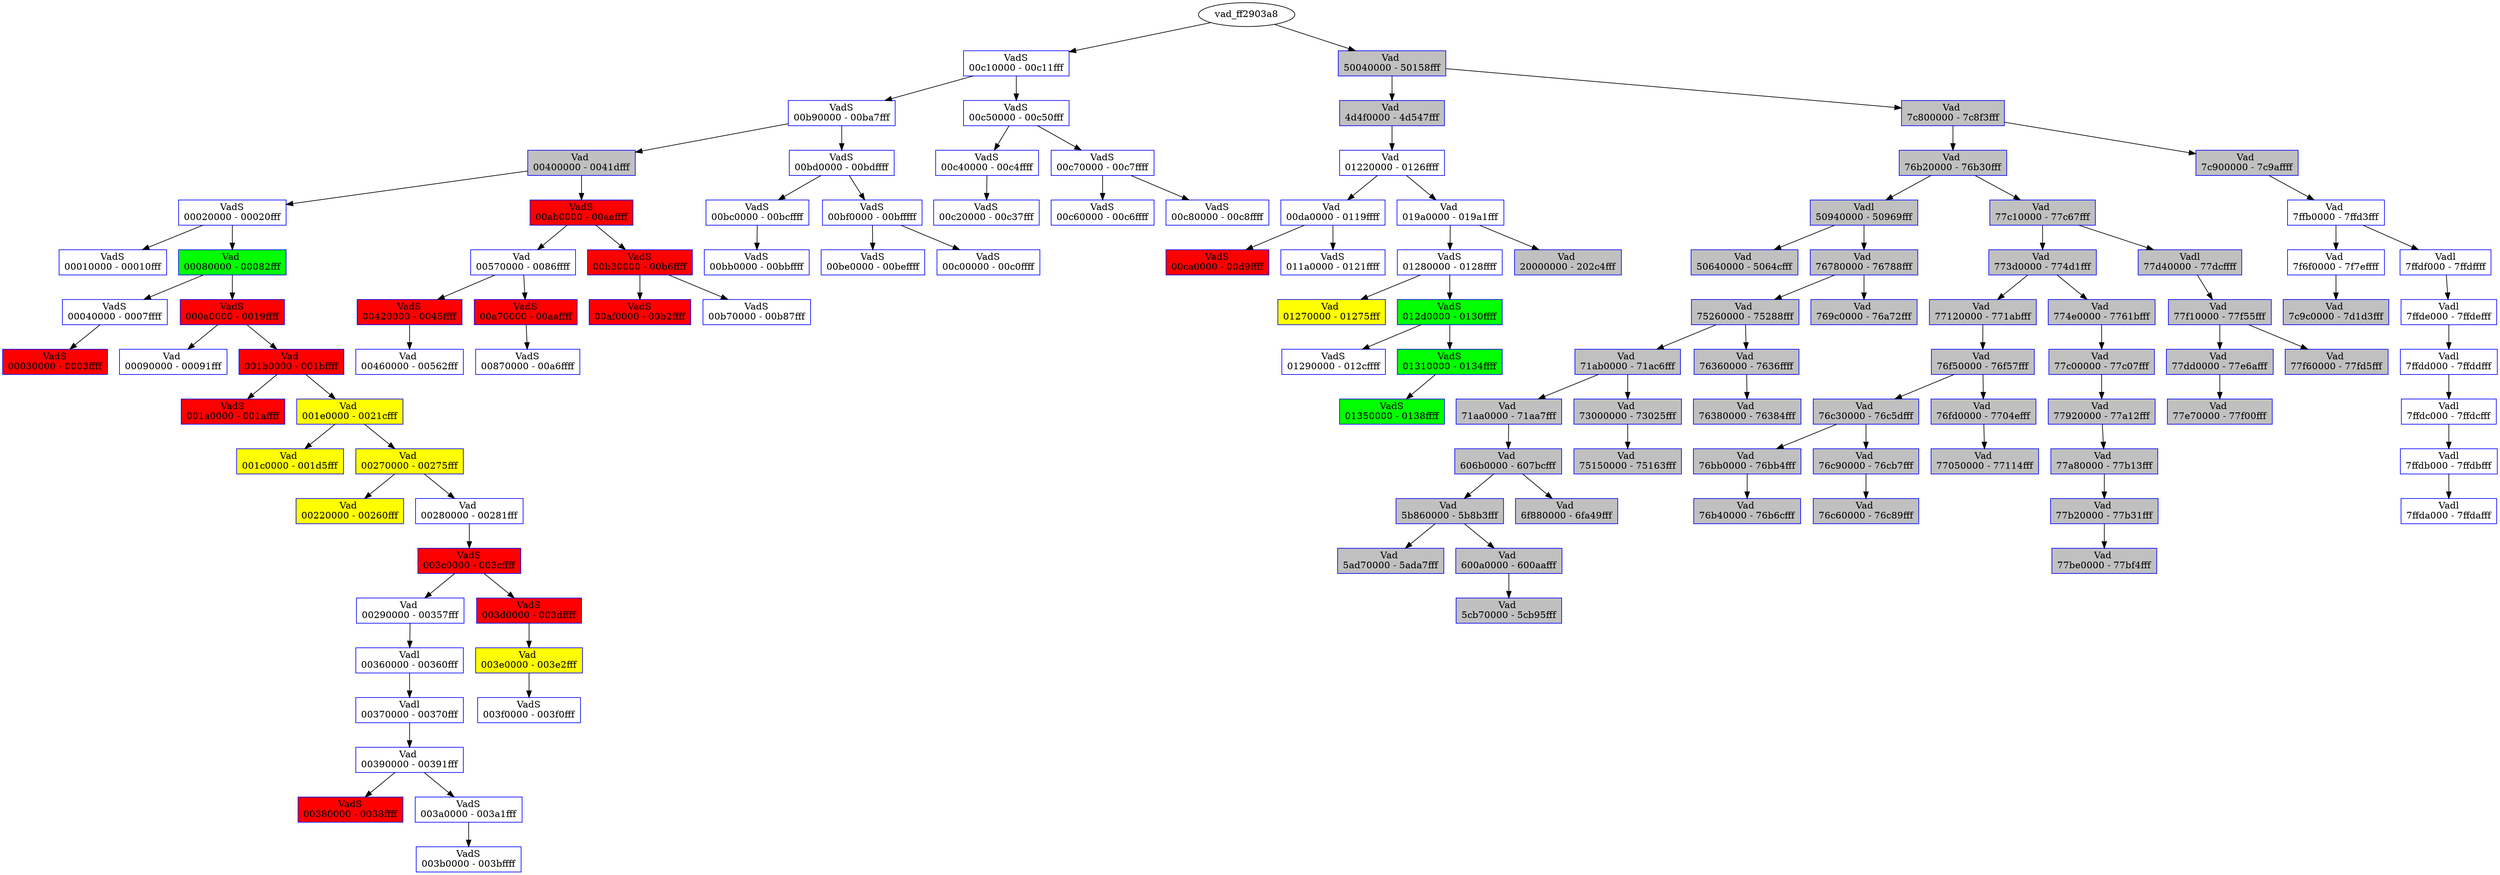 /* Pid:    468 */
digraph processtree {
graph [rankdir = "TB"];
vad_ff2903a8 -> vad_ff2186a0
vad_ff2186a0 [label = "{ VadS\n00c10000 - 00c11fff }"shape = "record" color = "blue" style = "filled" fillcolor = "white"];
vad_ff2186a0 -> vad_ff3b70c0
vad_ff3b70c0 [label = "{ VadS\n00b90000 - 00ba7fff }"shape = "record" color = "blue" style = "filled" fillcolor = "white"];
vad_ff3b70c0 -> vad_ff1e5b60
vad_ff1e5b60 [label = "{ Vad \n00400000 - 0041dfff }"shape = "record" color = "blue" style = "filled" fillcolor = "gray"];
vad_ff1e5b60 -> vad_80ffb0a8
vad_80ffb0a8 [label = "{ VadS\n00020000 - 00020fff }"shape = "record" color = "blue" style = "filled" fillcolor = "white"];
vad_80ffb0a8 -> vad_80ff8fa8
vad_80ff8fa8 [label = "{ VadS\n00010000 - 00010fff }"shape = "record" color = "blue" style = "filled" fillcolor = "white"];
vad_80ffb0a8 -> vad_ff1ea898
vad_ff1ea898 [label = "{ Vad \n00080000 - 00082fff }"shape = "record" color = "blue" style = "filled" fillcolor = "green"];
vad_ff1ea898 -> vad_ff3bf6d8
vad_ff3bf6d8 [label = "{ VadS\n00040000 - 0007ffff }"shape = "record" color = "blue" style = "filled" fillcolor = "white"];
vad_ff3bf6d8 -> vad_81046688
vad_81046688 [label = "{ VadS\n00030000 - 0003ffff }"shape = "record" color = "blue" style = "filled" fillcolor = "red"];
vad_ff1ea898 -> vad_ff3c0688
vad_ff3c0688 [label = "{ VadS\n000a0000 - 0019ffff }"shape = "record" color = "blue" style = "filled" fillcolor = "red"];
vad_ff3c0688 -> vad_ff1ea380
vad_ff1ea380 [label = "{ Vad \n00090000 - 00091fff }"shape = "record" color = "blue" style = "filled" fillcolor = "white"];
vad_ff3c0688 -> vad_ff1ea320
vad_ff1ea320 [label = "{ Vad \n001b0000 - 001bffff }"shape = "record" color = "blue" style = "filled" fillcolor = "red"];
vad_ff1ea320 -> vad_ff3be820
vad_ff3be820 [label = "{ VadS\n001a0000 - 001affff }"shape = "record" color = "blue" style = "filled" fillcolor = "red"];
vad_ff1ea320 -> vad_ff290620
vad_ff290620 [label = "{ Vad \n001e0000 - 0021cfff }"shape = "record" color = "blue" style = "filled" fillcolor = "yellow"];
vad_ff290620 -> vad_ff2129c8
vad_ff2129c8 [label = "{ Vad \n001c0000 - 001d5fff }"shape = "record" color = "blue" style = "filled" fillcolor = "yellow"];
vad_ff290620 -> vad_ff1ea4a0
vad_ff1ea4a0 [label = "{ Vad \n00270000 - 00275fff }"shape = "record" color = "blue" style = "filled" fillcolor = "yellow"];
vad_ff1ea4a0 -> vad_ff13e938
vad_ff13e938 [label = "{ Vad \n00220000 - 00260fff }"shape = "record" color = "blue" style = "filled" fillcolor = "yellow"];
vad_ff1ea4a0 -> vad_ff3a55b8
vad_ff3a55b8 [label = "{ Vad \n00280000 - 00281fff }"shape = "record" color = "blue" style = "filled" fillcolor = "white"];
vad_ff3a55b8 -> vad_80f58a98
vad_80f58a98 [label = "{ VadS\n003c0000 - 003cffff }"shape = "record" color = "blue" style = "filled" fillcolor = "red"];
vad_80f58a98 -> vad_80fe34b0
vad_80fe34b0 [label = "{ Vad \n00290000 - 00357fff }"shape = "record" color = "blue" style = "filled" fillcolor = "white"];
vad_80fe34b0 -> vad_ff3a9600
vad_ff3a9600 [label = "{ Vadl\n00360000 - 00360fff }"shape = "record" color = "blue" style = "filled" fillcolor = "white"];
vad_ff3a9600 -> vad_80f74cf8
vad_80f74cf8 [label = "{ Vadl\n00370000 - 00370fff }"shape = "record" color = "blue" style = "filled" fillcolor = "white"];
vad_80f74cf8 -> vad_ff23df98
vad_ff23df98 [label = "{ Vad \n00390000 - 00391fff }"shape = "record" color = "blue" style = "filled" fillcolor = "white"];
vad_ff23df98 -> vad_80fd2cd8
vad_80fd2cd8 [label = "{ VadS\n00380000 - 0038ffff }"shape = "record" color = "blue" style = "filled" fillcolor = "red"];
vad_ff23df98 -> vad_ff2a39e8
vad_ff2a39e8 [label = "{ VadS\n003a0000 - 003a1fff }"shape = "record" color = "blue" style = "filled" fillcolor = "white"];
vad_ff2a39e8 -> vad_81023218
vad_81023218 [label = "{ VadS\n003b0000 - 003bffff }"shape = "record" color = "blue" style = "filled" fillcolor = "white"];
vad_80f58a98 -> vad_81048408
vad_81048408 [label = "{ VadS\n003d0000 - 003dffff }"shape = "record" color = "blue" style = "filled" fillcolor = "red"];
vad_81048408 -> vad_80fe34e0
vad_80fe34e0 [label = "{ Vad \n003e0000 - 003e2fff }"shape = "record" color = "blue" style = "filled" fillcolor = "yellow"];
vad_80fe34e0 -> vad_80fb0bf0
vad_80fb0bf0 [label = "{ VadS\n003f0000 - 003f0fff }"shape = "record" color = "blue" style = "filled" fillcolor = "white"];
vad_ff1e5b60 -> vad_80ffd308
vad_80ffd308 [label = "{ VadS\n00ab0000 - 00aeffff }"shape = "record" color = "blue" style = "filled" fillcolor = "red"];
vad_80ffd308 -> vad_80f19228
vad_80f19228 [label = "{ Vad \n00570000 - 0086ffff }"shape = "record" color = "blue" style = "filled" fillcolor = "white"];
vad_80f19228 -> vad_ff3befe8
vad_ff3befe8 [label = "{ VadS\n00420000 - 0045ffff }"shape = "record" color = "blue" style = "filled" fillcolor = "red"];
vad_ff3befe8 -> vad_80f192e0
vad_80f192e0 [label = "{ Vad \n00460000 - 00562fff }"shape = "record" color = "blue" style = "filled" fillcolor = "white"];
vad_80f19228 -> vad_80ff5880
vad_80ff5880 [label = "{ VadS\n00a70000 - 00aaffff }"shape = "record" color = "blue" style = "filled" fillcolor = "red"];
vad_80ff5880 -> vad_80f06b28
vad_80f06b28 [label = "{ VadS\n00870000 - 00a6ffff }"shape = "record" color = "blue" style = "filled" fillcolor = "white"];
vad_80ffd308 -> vad_80f31890
vad_80f31890 [label = "{ VadS\n00b30000 - 00b6ffff }"shape = "record" color = "blue" style = "filled" fillcolor = "red"];
vad_80f31890 -> vad_80fb64a8
vad_80fb64a8 [label = "{ VadS\n00af0000 - 00b2ffff }"shape = "record" color = "blue" style = "filled" fillcolor = "red"];
vad_80f31890 -> vad_810b41a8
vad_810b41a8 [label = "{ VadS\n00b70000 - 00b87fff }"shape = "record" color = "blue" style = "filled" fillcolor = "white"];
vad_ff3b70c0 -> vad_80fb0bb0
vad_80fb0bb0 [label = "{ VadS\n00bd0000 - 00bdffff }"shape = "record" color = "blue" style = "filled" fillcolor = "white"];
vad_80fb0bb0 -> vad_ff1e0d70
vad_ff1e0d70 [label = "{ VadS\n00bc0000 - 00bcffff }"shape = "record" color = "blue" style = "filled" fillcolor = "white"];
vad_ff1e0d70 -> vad_ff131ac0
vad_ff131ac0 [label = "{ VadS\n00bb0000 - 00bbffff }"shape = "record" color = "blue" style = "filled" fillcolor = "white"];
vad_80fb0bb0 -> vad_80f09f08
vad_80f09f08 [label = "{ VadS\n00bf0000 - 00bfffff }"shape = "record" color = "blue" style = "filled" fillcolor = "white"];
vad_80f09f08 -> vad_ff2105f0
vad_ff2105f0 [label = "{ VadS\n00be0000 - 00beffff }"shape = "record" color = "blue" style = "filled" fillcolor = "white"];
vad_80f09f08 -> vad_ff256d98
vad_ff256d98 [label = "{ VadS\n00c00000 - 00c0ffff }"shape = "record" color = "blue" style = "filled" fillcolor = "white"];
vad_ff2186a0 -> vad_ff38b2f8
vad_ff38b2f8 [label = "{ VadS\n00c50000 - 00c50fff }"shape = "record" color = "blue" style = "filled" fillcolor = "white"];
vad_ff38b2f8 -> vad_ff2a4ad0
vad_ff2a4ad0 [label = "{ VadS\n00c40000 - 00c4ffff }"shape = "record" color = "blue" style = "filled" fillcolor = "white"];
vad_ff2a4ad0 -> vad_ff1225c8
vad_ff1225c8 [label = "{ VadS\n00c20000 - 00c37fff }"shape = "record" color = "blue" style = "filled" fillcolor = "white"];
vad_ff38b2f8 -> vad_ff281d80
vad_ff281d80 [label = "{ VadS\n00c70000 - 00c7ffff }"shape = "record" color = "blue" style = "filled" fillcolor = "white"];
vad_ff281d80 -> vad_ff3a10e8
vad_ff3a10e8 [label = "{ VadS\n00c60000 - 00c6ffff }"shape = "record" color = "blue" style = "filled" fillcolor = "white"];
vad_ff281d80 -> vad_ff1fa728
vad_ff1fa728 [label = "{ VadS\n00c80000 - 00c8ffff }"shape = "record" color = "blue" style = "filled" fillcolor = "white"];
vad_ff2903a8 -> vad_ff290210
vad_ff290210 [label = "{ Vad \n50040000 - 50158fff }"shape = "record" color = "blue" style = "filled" fillcolor = "gray"];
vad_ff290210 -> vad_ff3a8fa8
vad_ff3a8fa8 [label = "{ Vad \n4d4f0000 - 4d547fff }"shape = "record" color = "blue" style = "filled" fillcolor = "gray"];
vad_ff3a8fa8 -> vad_ff1f7be8
vad_ff1f7be8 [label = "{ Vad \n01220000 - 0126ffff }"shape = "record" color = "blue" style = "filled" fillcolor = "white"];
vad_ff1f7be8 -> vad_ff238b70
vad_ff238b70 [label = "{ Vad \n00da0000 - 0119ffff }"shape = "record" color = "blue" style = "filled" fillcolor = "white"];
vad_ff238b70 -> vad_ff38cf68
vad_ff38cf68 [label = "{ VadS\n00ca0000 - 00d9ffff }"shape = "record" color = "blue" style = "filled" fillcolor = "red"];
vad_ff238b70 -> vad_ff270f68
vad_ff270f68 [label = "{ VadS\n011a0000 - 0121ffff }"shape = "record" color = "blue" style = "filled" fillcolor = "white"];
vad_ff1f7be8 -> vad_ff3a8fd8
vad_ff3a8fd8 [label = "{ Vad \n019a0000 - 019a1fff }"shape = "record" color = "blue" style = "filled" fillcolor = "white"];
vad_ff3a8fd8 -> vad_80fbaf68
vad_80fbaf68 [label = "{ VadS\n01280000 - 0128ffff }"shape = "record" color = "blue" style = "filled" fillcolor = "white"];
vad_80fbaf68 -> vad_81001f68
vad_81001f68 [label = "{ Vad \n01270000 - 01275fff }"shape = "record" color = "blue" style = "filled" fillcolor = "yellow"];
vad_80fbaf68 -> vad_80f099a0
vad_80f099a0 [label = "{ VadS\n012d0000 - 0130ffff }"shape = "record" color = "blue" style = "filled" fillcolor = "green"];
vad_80f099a0 -> vad_ff23a200
vad_ff23a200 [label = "{ VadS\n01290000 - 012cffff }"shape = "record" color = "blue" style = "filled" fillcolor = "white"];
vad_80f099a0 -> vad_ff25b398
vad_ff25b398 [label = "{ VadS\n01310000 - 0134ffff }"shape = "record" color = "blue" style = "filled" fillcolor = "green"];
vad_ff25b398 -> vad_ff3b2be8
vad_ff3b2be8 [label = "{ VadS\n01350000 - 0138ffff }"shape = "record" color = "blue" style = "filled" fillcolor = "green"];
vad_ff3a8fd8 -> vad_ff271ce8
vad_ff271ce8 [label = "{ Vad \n20000000 - 202c4fff }"shape = "record" color = "blue" style = "filled" fillcolor = "gray"];
vad_ff290210 -> vad_ff21d988
vad_ff21d988 [label = "{ Vad \n7c800000 - 7c8f3fff }"shape = "record" color = "blue" style = "filled" fillcolor = "gray"];
vad_ff21d988 -> vad_ff2122e0
vad_ff2122e0 [label = "{ Vad \n76b20000 - 76b30fff }"shape = "record" color = "blue" style = "filled" fillcolor = "gray"];
vad_ff2122e0 -> vad_80f1af88
vad_80f1af88 [label = "{ Vadl\n50940000 - 50969fff }"shape = "record" color = "blue" style = "filled" fillcolor = "gray"];
vad_80f1af88 -> vad_80f95bb8
vad_80f95bb8 [label = "{ Vad \n50640000 - 5064cfff }"shape = "record" color = "blue" style = "filled" fillcolor = "gray"];
vad_80f1af88 -> vad_ff3a55e8
vad_ff3a55e8 [label = "{ Vad \n76780000 - 76788fff }"shape = "record" color = "blue" style = "filled" fillcolor = "gray"];
vad_ff3a55e8 -> vad_ff212b38
vad_ff212b38 [label = "{ Vad \n75260000 - 75288fff }"shape = "record" color = "blue" style = "filled" fillcolor = "gray"];
vad_ff212b38 -> vad_ff212310
vad_ff212310 [label = "{ Vad \n71ab0000 - 71ac6fff }"shape = "record" color = "blue" style = "filled" fillcolor = "gray"];
vad_ff212310 -> vad_80f75008
vad_80f75008 [label = "{ Vad \n71aa0000 - 71aa7fff }"shape = "record" color = "blue" style = "filled" fillcolor = "gray"];
vad_80f75008 -> vad_ff212b08
vad_ff212b08 [label = "{ Vad \n606b0000 - 607bcfff }"shape = "record" color = "blue" style = "filled" fillcolor = "gray"];
vad_ff212b08 -> vad_ff1ea9a8
vad_ff1ea9a8 [label = "{ Vad \n5b860000 - 5b8b3fff }"shape = "record" color = "blue" style = "filled" fillcolor = "gray"];
vad_ff1ea9a8 -> vad_80fe3510
vad_80fe3510 [label = "{ Vad \n5ad70000 - 5ada7fff }"shape = "record" color = "blue" style = "filled" fillcolor = "gray"];
vad_ff1ea9a8 -> vad_ff1eaa38
vad_ff1eaa38 [label = "{ Vad \n600a0000 - 600aafff }"shape = "record" color = "blue" style = "filled" fillcolor = "gray"];
vad_ff1eaa38 -> vad_80f996a8
vad_80f996a8 [label = "{ Vad \n5cb70000 - 5cb95fff }"shape = "record" color = "blue" style = "filled" fillcolor = "gray"];
vad_ff212b08 -> vad_80fe3480
vad_80fe3480 [label = "{ Vad \n6f880000 - 6fa49fff }"shape = "record" color = "blue" style = "filled" fillcolor = "gray"];
vad_ff212310 -> vad_ff3a95d0
vad_ff3a95d0 [label = "{ Vad \n73000000 - 73025fff }"shape = "record" color = "blue" style = "filled" fillcolor = "gray"];
vad_ff3a95d0 -> vad_ff1ea9d8
vad_ff1ea9d8 [label = "{ Vad \n75150000 - 75163fff }"shape = "record" color = "blue" style = "filled" fillcolor = "gray"];
vad_ff212b38 -> vad_ff212ad8
vad_ff212ad8 [label = "{ Vad \n76360000 - 7636ffff }"shape = "record" color = "blue" style = "filled" fillcolor = "gray"];
vad_ff212ad8 -> vad_80f99618
vad_80f99618 [label = "{ Vad \n76380000 - 76384fff }"shape = "record" color = "blue" style = "filled" fillcolor = "gray"];
vad_ff3a55e8 -> vad_ff1e62b0
vad_ff1e62b0 [label = "{ Vad \n769c0000 - 76a72fff }"shape = "record" color = "blue" style = "filled" fillcolor = "gray"];
vad_ff2122e0 -> vad_ff1ea4d0
vad_ff1ea4d0 [label = "{ Vad \n77c10000 - 77c67fff }"shape = "record" color = "blue" style = "filled" fillcolor = "gray"];
vad_ff1ea4d0 -> vad_ff2531e8
vad_ff2531e8 [label = "{ Vad \n773d0000 - 774d1fff }"shape = "record" color = "blue" style = "filled" fillcolor = "gray"];
vad_ff2531e8 -> vad_ff3a5558
vad_ff3a5558 [label = "{ Vad \n77120000 - 771abfff }"shape = "record" color = "blue" style = "filled" fillcolor = "gray"];
vad_ff3a5558 -> vad_ff203ed0
vad_ff203ed0 [label = "{ Vad \n76f50000 - 76f57fff }"shape = "record" color = "blue" style = "filled" fillcolor = "gray"];
vad_ff203ed0 -> vad_ff3926a0
vad_ff3926a0 [label = "{ Vad \n76c30000 - 76c5dfff }"shape = "record" color = "blue" style = "filled" fillcolor = "gray"];
vad_ff3926a0 -> vad_80f99678
vad_80f99678 [label = "{ Vad \n76bb0000 - 76bb4fff }"shape = "record" color = "blue" style = "filled" fillcolor = "gray"];
vad_80f99678 -> vad_80f99708
vad_80f99708 [label = "{ Vad \n76b40000 - 76b6cfff }"shape = "record" color = "blue" style = "filled" fillcolor = "gray"];
vad_ff3926a0 -> vad_ff1eaa08
vad_ff1eaa08 [label = "{ Vad \n76c90000 - 76cb7fff }"shape = "record" color = "blue" style = "filled" fillcolor = "gray"];
vad_ff1eaa08 -> vad_80f99648
vad_80f99648 [label = "{ Vad \n76c60000 - 76c89fff }"shape = "record" color = "blue" style = "filled" fillcolor = "gray"];
vad_ff203ed0 -> vad_ff253188
vad_ff253188 [label = "{ Vad \n76fd0000 - 7704efff }"shape = "record" color = "blue" style = "filled" fillcolor = "gray"];
vad_ff253188 -> vad_80f18ca0
vad_80f18ca0 [label = "{ Vad \n77050000 - 77114fff }"shape = "record" color = "blue" style = "filled" fillcolor = "gray"];
vad_ff2531e8 -> vad_80f74e40
vad_80f74e40 [label = "{ Vad \n774e0000 - 7761bfff }"shape = "record" color = "blue" style = "filled" fillcolor = "gray"];
vad_80f74e40 -> vad_ff203ea0
vad_ff203ea0 [label = "{ Vad \n77c00000 - 77c07fff }"shape = "record" color = "blue" style = "filled" fillcolor = "gray"];
vad_ff203ea0 -> vad_ff3a9640
vad_ff3a9640 [label = "{ Vad \n77920000 - 77a12fff }"shape = "record" color = "blue" style = "filled" fillcolor = "gray"];
vad_ff3a9640 -> vad_ff29eec0
vad_ff29eec0 [label = "{ Vad \n77a80000 - 77b13fff }"shape = "record" color = "blue" style = "filled" fillcolor = "gray"];
vad_ff29eec0 -> vad_ff390640
vad_ff390640 [label = "{ Vad \n77b20000 - 77b31fff }"shape = "record" color = "blue" style = "filled" fillcolor = "gray"];
vad_ff390640 -> vad_80fe3540
vad_80fe3540 [label = "{ Vad \n77be0000 - 77bf4fff }"shape = "record" color = "blue" style = "filled" fillcolor = "gray"];
vad_ff1ea4d0 -> vad_ff238ba0
vad_ff238ba0 [label = "{ Vadl\n77d40000 - 77dcffff }"shape = "record" color = "blue" style = "filled" fillcolor = "gray"];
vad_ff238ba0 -> vad_ff21c358
vad_ff21c358 [label = "{ Vad \n77f10000 - 77f55fff }"shape = "record" color = "blue" style = "filled" fillcolor = "gray"];
vad_ff21c358 -> vad_ff21c828
vad_ff21c828 [label = "{ Vad \n77dd0000 - 77e6afff }"shape = "record" color = "blue" style = "filled" fillcolor = "gray"];
vad_ff21c828 -> vad_ff1ea440
vad_ff1ea440 [label = "{ Vad \n77e70000 - 77f00fff }"shape = "record" color = "blue" style = "filled" fillcolor = "gray"];
vad_ff21c358 -> vad_ff21bd58
vad_ff21bd58 [label = "{ Vad \n77f60000 - 77fd5fff }"shape = "record" color = "blue" style = "filled" fillcolor = "gray"];
vad_ff21d988 -> vad_ff1ea3e0
vad_ff1ea3e0 [label = "{ Vad \n7c900000 - 7c9affff }"shape = "record" color = "blue" style = "filled" fillcolor = "gray"];
vad_ff1ea3e0 -> vad_ff21bd28
vad_ff21bd28 [label = "{ Vad \n7ffb0000 - 7ffd3fff }"shape = "record" color = "blue" style = "filled" fillcolor = "white"];
vad_ff21bd28 -> vad_ff1e5418
vad_ff1e5418 [label = "{ Vad \n7f6f0000 - 7f7effff }"shape = "record" color = "blue" style = "filled" fillcolor = "white"];
vad_ff1e5418 -> vad_80f996d8
vad_80f996d8 [label = "{ Vad \n7c9c0000 - 7d1d3fff }"shape = "record" color = "blue" style = "filled" fillcolor = "gray"];
vad_ff21bd28 -> vad_ff3a8e90
vad_ff3a8e90 [label = "{ Vadl\n7ffdf000 - 7ffdffff }"shape = "record" color = "blue" style = "filled" fillcolor = "white"];
vad_ff3a8e90 -> vad_ff3a9590
vad_ff3a9590 [label = "{ Vadl\n7ffde000 - 7ffdefff }"shape = "record" color = "blue" style = "filled" fillcolor = "white"];
vad_ff3a9590 -> vad_80fe3f28
vad_80fe3f28 [label = "{ Vadl\n7ffdd000 - 7ffddfff }"shape = "record" color = "blue" style = "filled" fillcolor = "white"];
vad_80fe3f28 -> vad_ff392728
vad_ff392728 [label = "{ Vadl\n7ffdc000 - 7ffdcfff }"shape = "record" color = "blue" style = "filled" fillcolor = "white"];
vad_ff392728 -> vad_80f95c18
vad_80f95c18 [label = "{ Vadl\n7ffdb000 - 7ffdbfff }"shape = "record" color = "blue" style = "filled" fillcolor = "white"];
vad_80f95c18 -> vad_80f1afc8
vad_80f1afc8 [label = "{ Vadl\n7ffda000 - 7ffdafff }"shape = "record" color = "blue" style = "filled" fillcolor = "white"];
}

